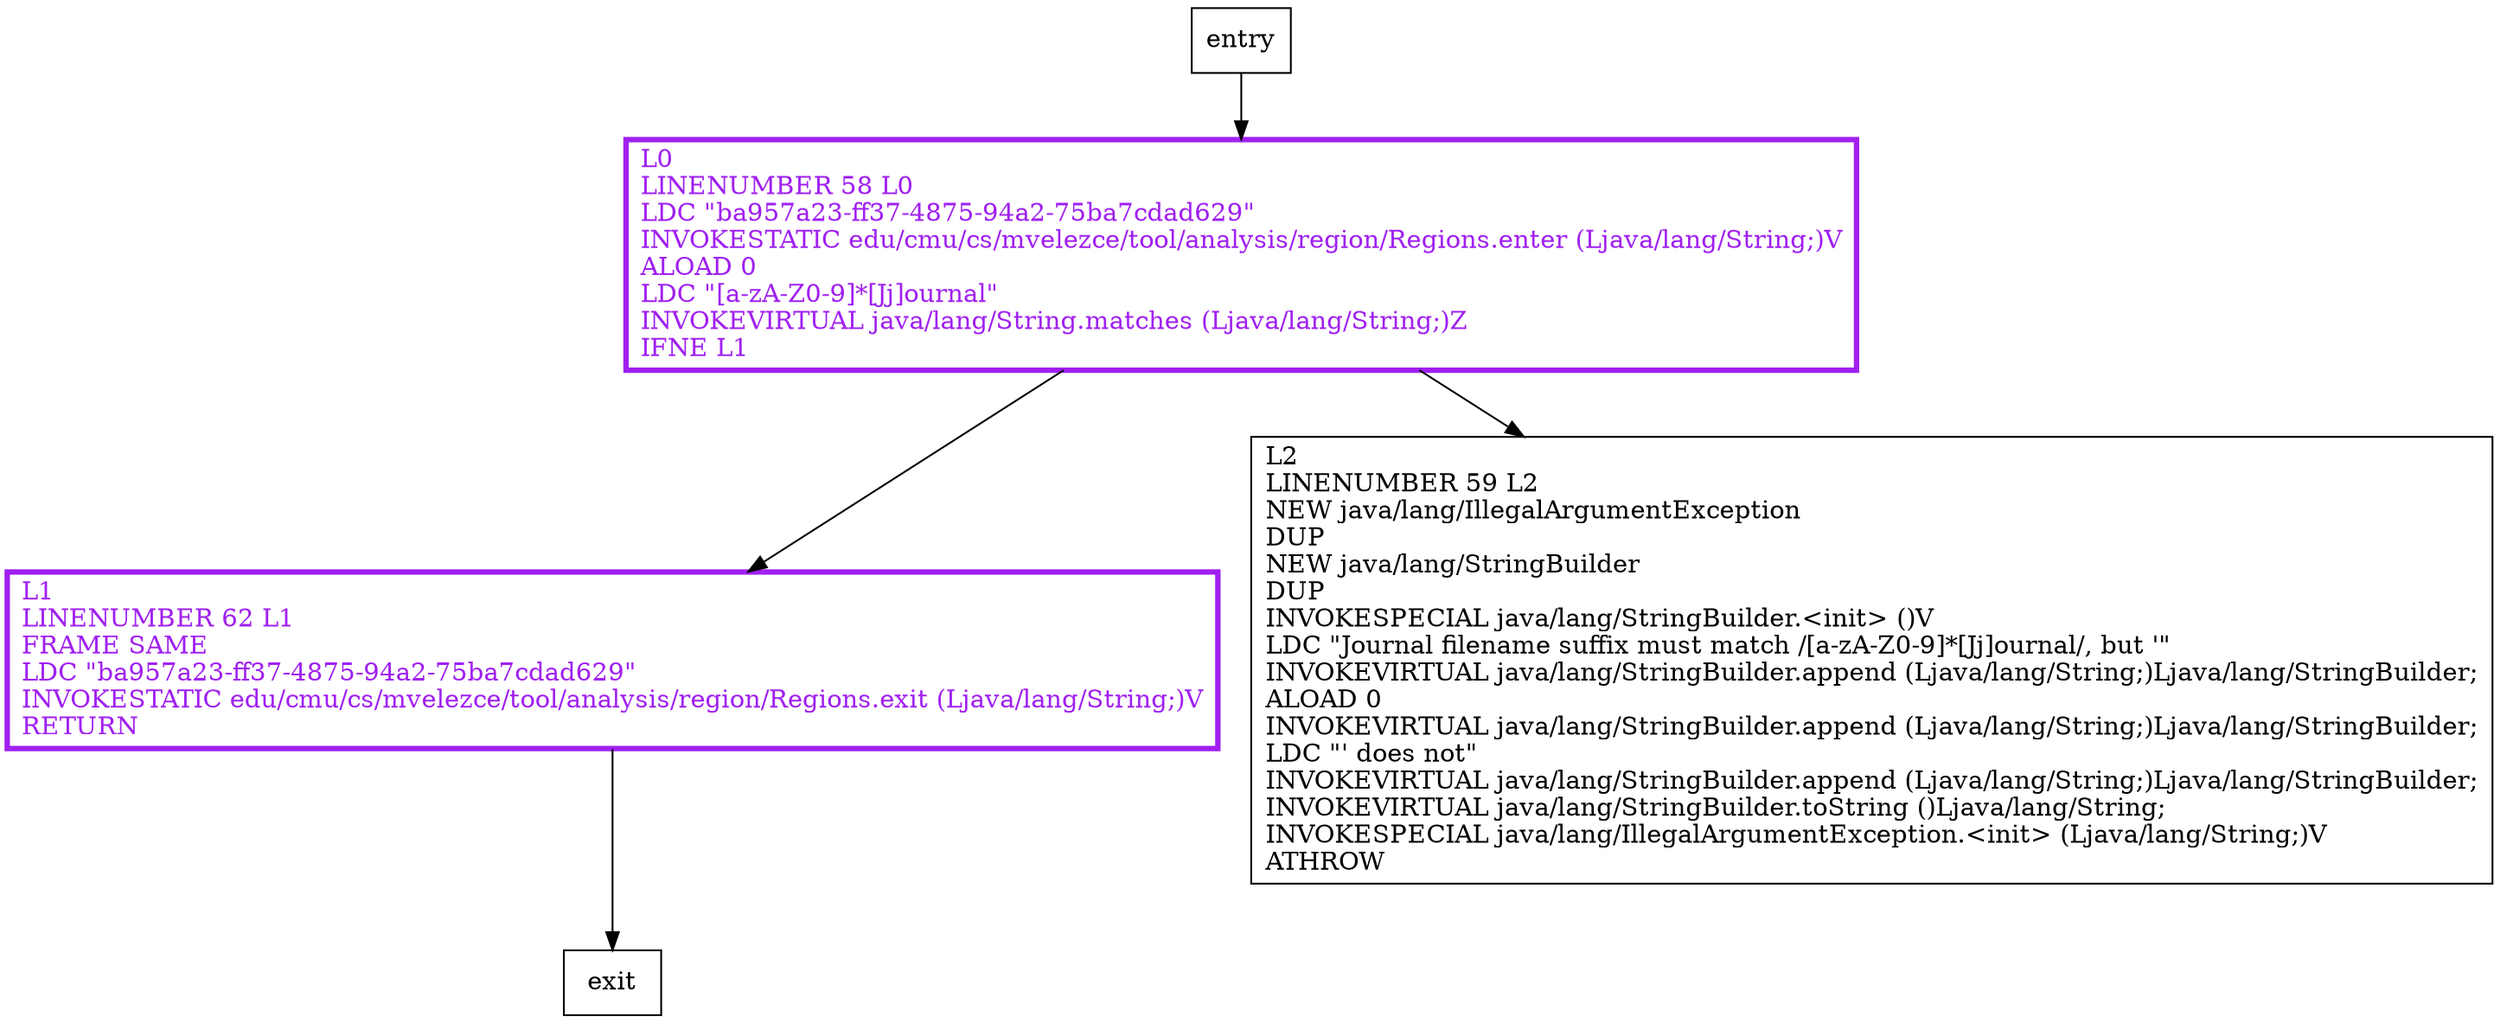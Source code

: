 digraph checkValidJournalSuffix {
node [shape=record];
1470417524 [label="L0\lLINENUMBER 58 L0\lLDC \"ba957a23-ff37-4875-94a2-75ba7cdad629\"\lINVOKESTATIC edu/cmu/cs/mvelezce/tool/analysis/region/Regions.enter (Ljava/lang/String;)V\lALOAD 0\lLDC \"[a-zA-Z0-9]*[Jj]ournal\"\lINVOKEVIRTUAL java/lang/String.matches (Ljava/lang/String;)Z\lIFNE L1\l"];
377478269 [label="L1\lLINENUMBER 62 L1\lFRAME SAME\lLDC \"ba957a23-ff37-4875-94a2-75ba7cdad629\"\lINVOKESTATIC edu/cmu/cs/mvelezce/tool/analysis/region/Regions.exit (Ljava/lang/String;)V\lRETURN\l"];
1669343837 [label="L2\lLINENUMBER 59 L2\lNEW java/lang/IllegalArgumentException\lDUP\lNEW java/lang/StringBuilder\lDUP\lINVOKESPECIAL java/lang/StringBuilder.\<init\> ()V\lLDC \"Journal filename suffix must match /[a-zA-Z0-9]*[Jj]ournal/, but '\"\lINVOKEVIRTUAL java/lang/StringBuilder.append (Ljava/lang/String;)Ljava/lang/StringBuilder;\lALOAD 0\lINVOKEVIRTUAL java/lang/StringBuilder.append (Ljava/lang/String;)Ljava/lang/StringBuilder;\lLDC \"' does not\"\lINVOKEVIRTUAL java/lang/StringBuilder.append (Ljava/lang/String;)Ljava/lang/StringBuilder;\lINVOKEVIRTUAL java/lang/StringBuilder.toString ()Ljava/lang/String;\lINVOKESPECIAL java/lang/IllegalArgumentException.\<init\> (Ljava/lang/String;)V\lATHROW\l"];
entry;
exit;
1470417524 -> 377478269;
1470417524 -> 1669343837;
entry -> 1470417524;
377478269 -> exit;
1470417524[fontcolor="purple", penwidth=3, color="purple"];
377478269[fontcolor="purple", penwidth=3, color="purple"];
}
